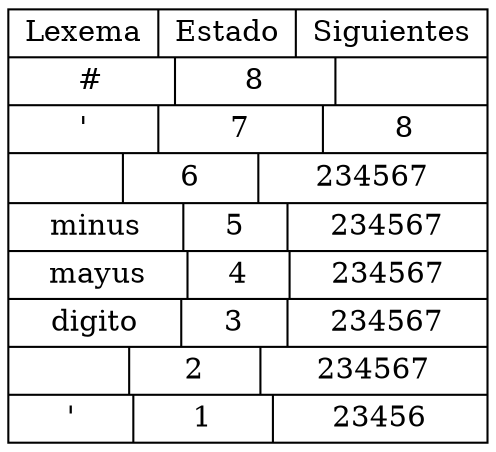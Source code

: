 digraph ListaSiguientes{
rankdir=LR
node[shape= record];
cabeza[label="{Lexema | Estado | Siguientes}| {# |8|{}}| {\' |7|{8}}| {\n |6|{234567}}| {minus |5|{234567}}| {mayus |4|{234567}}| {digito |3|{234567}}| {  |2|{234567}}| {\' |1|{23456}}"];

}
